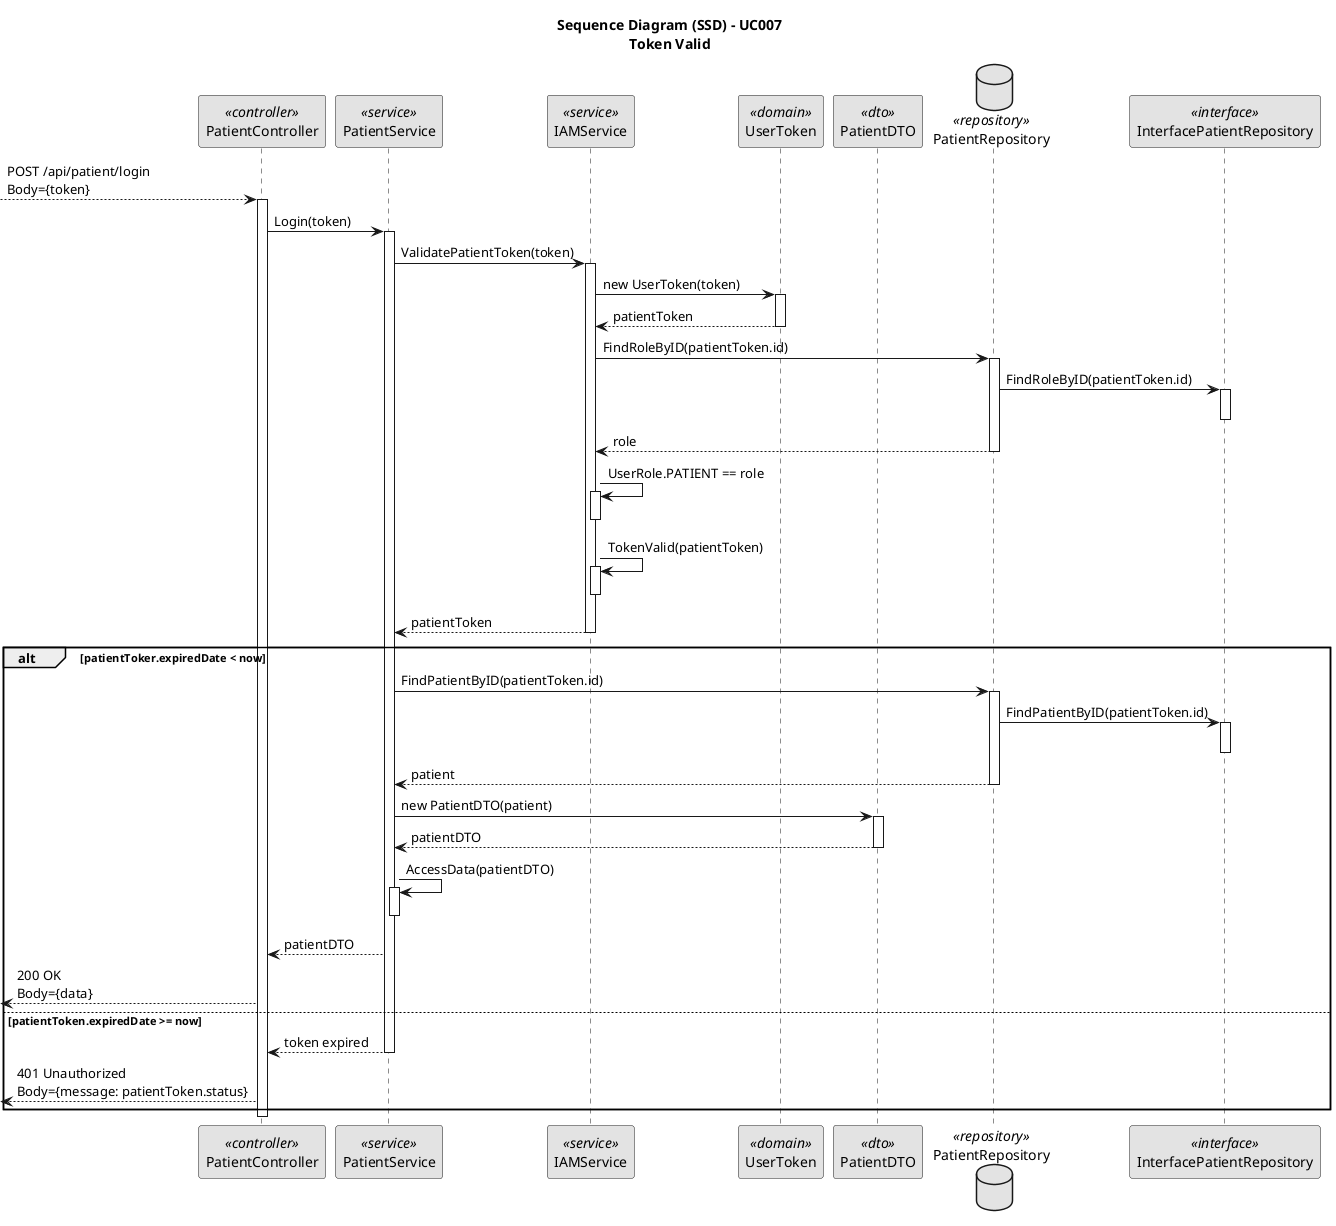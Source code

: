 @startuml "uc007-sequence-diagram_token-valid"
skinparam monochrome true
skinparam packageStyle rectangle
skinparam shadowing false

title Sequence Diagram (SSD) - UC007\nToken Valid

participant PatientController as Controller <<controller>>
participant PatientService as Service <<service>>
participant IAMService as IAM <<service>>
participant UserToken as Token <<domain>>
participant PatientDTO as DTO <<dto>>
database PatientRepository as Repository <<repository>>
participant InterfacePatientRepository as Interface <<interface>>

--> Controller: POST /api/patient/login\nBody={token}
    activate Controller
        Controller -> Service: Login(token)
        activate Service

            Service -> IAM: ValidatePatientToken(token)
            activate IAM

            IAM -> Token: new UserToken(token)
            activate Token
                Token --> IAM: patientToken
                deactivate Token

                IAM -> Repository: FindRoleByID(patientToken.id)
                activate Repository
                    Repository -> Interface: FindRoleByID(patientToken.id)
                    activate Interface
                        deactivate Interface
                
                    Repository --> IAM: role
                    deactivate Repository

                    IAM -> IAM: UserRole.PATIENT == role
                    activate IAM
                        deactivate IAM
                    
                    IAM -> IAM: TokenValid(patientToken)
                    activate IAM
                        deactivate IAM

                IAM --> Service: patientToken
                deactivate IAM

                alt patientToker.expiredDate < now
                Service -> Repository: FindPatientByID(patientToken.id)
                activate Repository
                    Repository -> Interface: FindPatientByID(patientToken.id)
                    activate Interface
                        deactivate Interface
                
                    Repository --> Service: patient
                    deactivate Repository


                Service -> DTO: new PatientDTO(patient)
                activate DTO
                    DTO --> Service: patientDTO
                    deactivate DTO

                Service -> Service: AccessData(patientDTO)
                activate Service
                    deactivate Service

                Service --> Controller: patientDTO 
                    
                <-- Controller: 200 OK\nBody={data}

                else patientToken.expiredDate >= now
                    Service --> Controller : token expired
                    deactivate Service
                    <-- Controller: 401 Unauthorized\nBody={message: patientToken.status}
                end
            deactivate Controller
@endumld